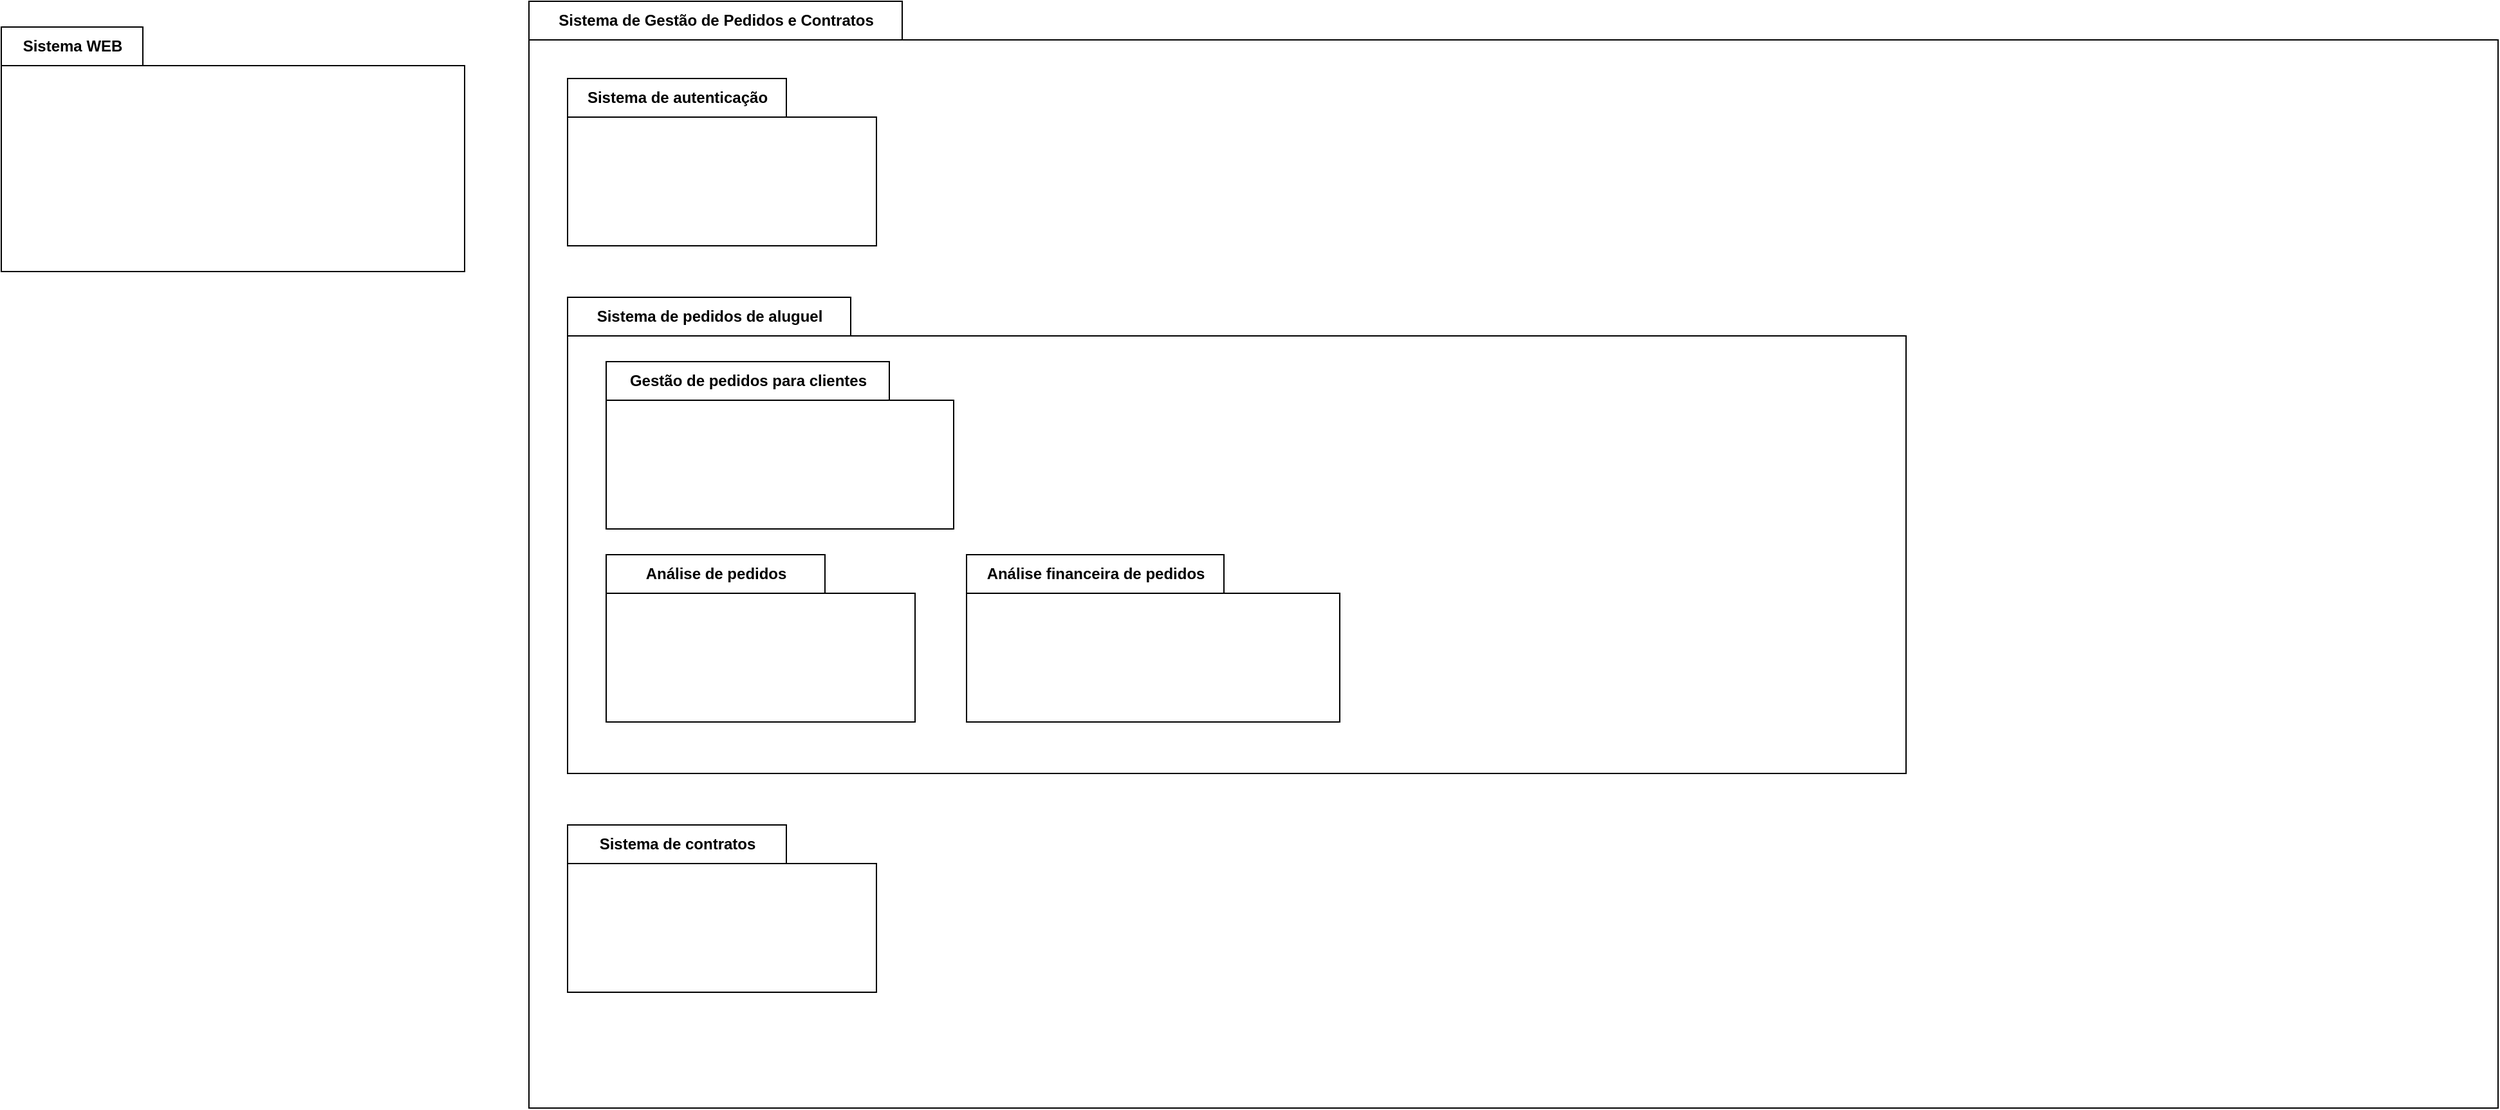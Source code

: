 <mxfile>
    <diagram id="O0IyG7GbrOrxVOCrT2lb" name="Page-1">
        <mxGraphModel dx="1447" dy="2341" grid="1" gridSize="10" guides="1" tooltips="1" connect="1" arrows="1" fold="1" page="1" pageScale="1" pageWidth="827" pageHeight="1169" math="0" shadow="0">
            <root>
                <mxCell id="0"/>
                <mxCell id="1" parent="0"/>
                <mxCell id="9" value="Sistema de Gestão de Pedidos e Contratos" style="shape=folder;fontStyle=1;tabWidth=290;tabHeight=30;tabPosition=left;html=1;boundedLbl=1;labelInHeader=1;container=1;collapsible=0;recursiveResize=0;" vertex="1" parent="1">
                    <mxGeometry x="340" y="-20" width="1530" height="860" as="geometry"/>
                </mxCell>
                <mxCell id="2" value="Sistema de autenticação" style="shape=folder;fontStyle=1;tabWidth=170;tabHeight=30;tabPosition=left;html=1;boundedLbl=1;labelInHeader=1;container=1;collapsible=0;recursiveResize=0;" vertex="1" parent="9">
                    <mxGeometry x="30" y="60" width="240" height="130" as="geometry"/>
                </mxCell>
                <mxCell id="5" value="Sistema de pedidos de aluguel" style="shape=folder;fontStyle=1;tabWidth=220;tabHeight=30;tabPosition=left;html=1;boundedLbl=1;labelInHeader=1;container=1;collapsible=0;recursiveResize=0;" vertex="1" parent="9">
                    <mxGeometry x="30" y="230" width="1040" height="370" as="geometry"/>
                </mxCell>
                <mxCell id="12" value="Análise de pedidos" style="shape=folder;fontStyle=1;tabWidth=170;tabHeight=30;tabPosition=left;html=1;boundedLbl=1;labelInHeader=1;container=1;collapsible=0;recursiveResize=0;" vertex="1" parent="5">
                    <mxGeometry x="30" y="200" width="240" height="130" as="geometry"/>
                </mxCell>
                <mxCell id="17" value="Análise financeira de pedidos" style="shape=folder;fontStyle=1;tabWidth=200;tabHeight=30;tabPosition=left;html=1;boundedLbl=1;labelInHeader=1;container=1;collapsible=0;recursiveResize=0;" vertex="1" parent="5">
                    <mxGeometry x="310" y="200" width="290" height="130" as="geometry"/>
                </mxCell>
                <mxCell id="18" value="Gestão de pedidos para clientes" style="shape=folder;fontStyle=1;tabWidth=220;tabHeight=30;tabPosition=left;html=1;boundedLbl=1;labelInHeader=1;container=1;collapsible=0;recursiveResize=0;" vertex="1" parent="5">
                    <mxGeometry x="30" y="50" width="270" height="130" as="geometry"/>
                </mxCell>
                <mxCell id="16" value="Sistema de contratos" style="shape=folder;fontStyle=1;tabWidth=170;tabHeight=30;tabPosition=left;html=1;boundedLbl=1;labelInHeader=1;container=1;collapsible=0;recursiveResize=0;" vertex="1" parent="9">
                    <mxGeometry x="30" y="640" width="240" height="130" as="geometry"/>
                </mxCell>
                <mxCell id="10" value="Sistema WEB" style="shape=folder;fontStyle=1;tabWidth=110;tabHeight=30;tabPosition=left;html=1;boundedLbl=1;labelInHeader=1;container=1;collapsible=0;recursiveResize=0;" vertex="1" parent="1">
                    <mxGeometry x="-70" width="360" height="190" as="geometry"/>
                </mxCell>
            </root>
        </mxGraphModel>
    </diagram>
</mxfile>
